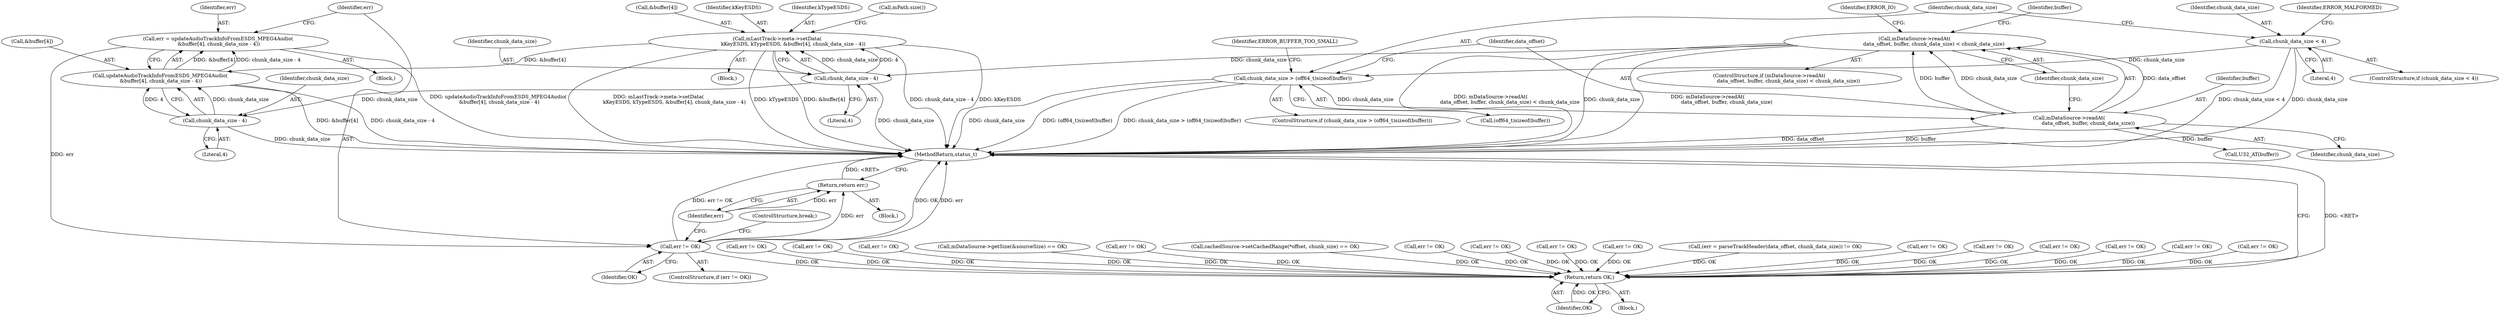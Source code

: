 digraph "0_Android_463a6f807e187828442949d1924e143cf07778c6@API" {
"1002118" [label="(Call,err = updateAudioTrackInfoFromESDS_MPEG4Audio(\n &buffer[4], chunk_data_size - 4))"];
"1002120" [label="(Call,updateAudioTrackInfoFromESDS_MPEG4Audio(\n &buffer[4], chunk_data_size - 4))"];
"1002090" [label="(Call,mLastTrack->meta->setData(\n                    kKeyESDS, kTypeESDS, &buffer[4], chunk_data_size - 4))"];
"1002097" [label="(Call,chunk_data_size - 4)"];
"1002073" [label="(Call,mDataSource->readAt(\n                        data_offset, buffer, chunk_data_size) < chunk_data_size)"];
"1002074" [label="(Call,mDataSource->readAt(\n                        data_offset, buffer, chunk_data_size))"];
"1002063" [label="(Call,chunk_data_size > (off64_t)sizeof(buffer))"];
"1002055" [label="(Call,chunk_data_size < 4)"];
"1002125" [label="(Call,chunk_data_size - 4)"];
"1002129" [label="(Call,err != OK)"];
"1002133" [label="(Return,return err;)"];
"1002916" [label="(Return,return OK;)"];
"1002098" [label="(Identifier,chunk_data_size)"];
"1002073" [label="(Call,mDataSource->readAt(\n                        data_offset, buffer, chunk_data_size) < chunk_data_size)"];
"1002131" [label="(Identifier,OK)"];
"1002118" [label="(Call,err = updateAudioTrackInfoFromESDS_MPEG4Audio(\n &buffer[4], chunk_data_size - 4))"];
"1002055" [label="(Call,chunk_data_size < 4)"];
"1002071" [label="(Identifier,ERROR_BUFFER_TOO_SMALL)"];
"1002103" [label="(Call,mPath.size())"];
"1002127" [label="(Literal,4)"];
"1001610" [label="(Call,err != OK)"];
"1002295" [label="(Call,err != OK)"];
"1002133" [label="(Return,return err;)"];
"1001824" [label="(Call,err != OK)"];
"1000191" [label="(Call,mDataSource->getSize(&sourceSize) == OK)"];
"1002917" [label="(Identifier,OK)"];
"1001744" [label="(Call,err != OK)"];
"1002076" [label="(Identifier,buffer)"];
"1002128" [label="(ControlStructure,if (err != OK))"];
"1002085" [label="(Identifier,buffer)"];
"1002084" [label="(Call,U32_AT(buffer))"];
"1002134" [label="(Identifier,err)"];
"1000394" [label="(Call,cachedSource->setCachedRange(*offset, chunk_size) == OK)"];
"1000565" [label="(Call,err != OK)"];
"1002121" [label="(Call,&buffer[4])"];
"1002062" [label="(ControlStructure,if (chunk_data_size > (off64_t)sizeof(buffer)))"];
"1002097" [label="(Call,chunk_data_size - 4)"];
"1002093" [label="(Call,&buffer[4])"];
"1002099" [label="(Literal,4)"];
"1002119" [label="(Identifier,err)"];
"1002866" [label="(Call,err != OK)"];
"1002054" [label="(ControlStructure,if (chunk_data_size < 4))"];
"1002063" [label="(Call,chunk_data_size > (off64_t)sizeof(buffer))"];
"1002060" [label="(Identifier,ERROR_MALFORMED)"];
"1002074" [label="(Call,mDataSource->readAt(\n                        data_offset, buffer, chunk_data_size))"];
"1001772" [label="(Call,err != OK)"];
"1002077" [label="(Identifier,chunk_data_size)"];
"1002072" [label="(ControlStructure,if (mDataSource->readAt(\n                        data_offset, buffer, chunk_data_size) < chunk_data_size))"];
"1001475" [label="(Call,err != OK)"];
"1000988" [label="(Call,(err = parseTrackHeader(data_offset, chunk_data_size)) != OK)"];
"1002049" [label="(Block,)"];
"1002330" [label="(Call,err != OK)"];
"1002081" [label="(Identifier,ERROR_IO)"];
"1002075" [label="(Identifier,data_offset)"];
"1002916" [label="(Return,return OK;)"];
"1002091" [label="(Identifier,kKeyESDS)"];
"1002078" [label="(Identifier,chunk_data_size)"];
"1002132" [label="(Block,)"];
"1001992" [label="(Call,err != OK)"];
"1002092" [label="(Identifier,kTypeESDS)"];
"1002065" [label="(Call,(off64_t)sizeof(buffer))"];
"1002116" [label="(Block,)"];
"1002057" [label="(Literal,4)"];
"1002064" [label="(Identifier,chunk_data_size)"];
"1002056" [label="(Identifier,chunk_data_size)"];
"1001973" [label="(Call,err != OK)"];
"1001954" [label="(Call,err != OK)"];
"1002125" [label="(Call,chunk_data_size - 4)"];
"1002129" [label="(Call,err != OK)"];
"1002090" [label="(Call,mLastTrack->meta->setData(\n                    kKeyESDS, kTypeESDS, &buffer[4], chunk_data_size - 4))"];
"1002135" [label="(ControlStructure,break;)"];
"1002918" [label="(MethodReturn,status_t)"];
"1001791" [label="(Call,err != OK)"];
"1002130" [label="(Identifier,err)"];
"1000106" [label="(Block,)"];
"1002126" [label="(Identifier,chunk_data_size)"];
"1000493" [label="(Call,err != OK)"];
"1002120" [label="(Call,updateAudioTrackInfoFromESDS_MPEG4Audio(\n &buffer[4], chunk_data_size - 4))"];
"1002118" -> "1002116"  [label="AST: "];
"1002118" -> "1002120"  [label="CFG: "];
"1002119" -> "1002118"  [label="AST: "];
"1002120" -> "1002118"  [label="AST: "];
"1002130" -> "1002118"  [label="CFG: "];
"1002118" -> "1002918"  [label="DDG: updateAudioTrackInfoFromESDS_MPEG4Audio(\n &buffer[4], chunk_data_size - 4)"];
"1002120" -> "1002118"  [label="DDG: &buffer[4]"];
"1002120" -> "1002118"  [label="DDG: chunk_data_size - 4"];
"1002118" -> "1002129"  [label="DDG: err"];
"1002120" -> "1002125"  [label="CFG: "];
"1002121" -> "1002120"  [label="AST: "];
"1002125" -> "1002120"  [label="AST: "];
"1002120" -> "1002918"  [label="DDG: &buffer[4]"];
"1002120" -> "1002918"  [label="DDG: chunk_data_size - 4"];
"1002090" -> "1002120"  [label="DDG: &buffer[4]"];
"1002125" -> "1002120"  [label="DDG: chunk_data_size"];
"1002125" -> "1002120"  [label="DDG: 4"];
"1002090" -> "1002049"  [label="AST: "];
"1002090" -> "1002097"  [label="CFG: "];
"1002091" -> "1002090"  [label="AST: "];
"1002092" -> "1002090"  [label="AST: "];
"1002093" -> "1002090"  [label="AST: "];
"1002097" -> "1002090"  [label="AST: "];
"1002103" -> "1002090"  [label="CFG: "];
"1002090" -> "1002918"  [label="DDG: chunk_data_size - 4"];
"1002090" -> "1002918"  [label="DDG: kKeyESDS"];
"1002090" -> "1002918"  [label="DDG: mLastTrack->meta->setData(\n                    kKeyESDS, kTypeESDS, &buffer[4], chunk_data_size - 4)"];
"1002090" -> "1002918"  [label="DDG: kTypeESDS"];
"1002090" -> "1002918"  [label="DDG: &buffer[4]"];
"1002097" -> "1002090"  [label="DDG: chunk_data_size"];
"1002097" -> "1002090"  [label="DDG: 4"];
"1002097" -> "1002099"  [label="CFG: "];
"1002098" -> "1002097"  [label="AST: "];
"1002099" -> "1002097"  [label="AST: "];
"1002097" -> "1002918"  [label="DDG: chunk_data_size"];
"1002073" -> "1002097"  [label="DDG: chunk_data_size"];
"1002097" -> "1002125"  [label="DDG: chunk_data_size"];
"1002073" -> "1002072"  [label="AST: "];
"1002073" -> "1002078"  [label="CFG: "];
"1002074" -> "1002073"  [label="AST: "];
"1002078" -> "1002073"  [label="AST: "];
"1002081" -> "1002073"  [label="CFG: "];
"1002085" -> "1002073"  [label="CFG: "];
"1002073" -> "1002918"  [label="DDG: mDataSource->readAt(\n                        data_offset, buffer, chunk_data_size) < chunk_data_size"];
"1002073" -> "1002918"  [label="DDG: chunk_data_size"];
"1002073" -> "1002918"  [label="DDG: mDataSource->readAt(\n                        data_offset, buffer, chunk_data_size)"];
"1002074" -> "1002073"  [label="DDG: data_offset"];
"1002074" -> "1002073"  [label="DDG: buffer"];
"1002074" -> "1002073"  [label="DDG: chunk_data_size"];
"1002074" -> "1002077"  [label="CFG: "];
"1002075" -> "1002074"  [label="AST: "];
"1002076" -> "1002074"  [label="AST: "];
"1002077" -> "1002074"  [label="AST: "];
"1002078" -> "1002074"  [label="CFG: "];
"1002074" -> "1002918"  [label="DDG: data_offset"];
"1002074" -> "1002918"  [label="DDG: buffer"];
"1002063" -> "1002074"  [label="DDG: chunk_data_size"];
"1002074" -> "1002084"  [label="DDG: buffer"];
"1002063" -> "1002062"  [label="AST: "];
"1002063" -> "1002065"  [label="CFG: "];
"1002064" -> "1002063"  [label="AST: "];
"1002065" -> "1002063"  [label="AST: "];
"1002071" -> "1002063"  [label="CFG: "];
"1002075" -> "1002063"  [label="CFG: "];
"1002063" -> "1002918"  [label="DDG: (off64_t)sizeof(buffer)"];
"1002063" -> "1002918"  [label="DDG: chunk_data_size > (off64_t)sizeof(buffer)"];
"1002063" -> "1002918"  [label="DDG: chunk_data_size"];
"1002055" -> "1002063"  [label="DDG: chunk_data_size"];
"1002055" -> "1002054"  [label="AST: "];
"1002055" -> "1002057"  [label="CFG: "];
"1002056" -> "1002055"  [label="AST: "];
"1002057" -> "1002055"  [label="AST: "];
"1002060" -> "1002055"  [label="CFG: "];
"1002064" -> "1002055"  [label="CFG: "];
"1002055" -> "1002918"  [label="DDG: chunk_data_size < 4"];
"1002055" -> "1002918"  [label="DDG: chunk_data_size"];
"1002125" -> "1002127"  [label="CFG: "];
"1002126" -> "1002125"  [label="AST: "];
"1002127" -> "1002125"  [label="AST: "];
"1002125" -> "1002918"  [label="DDG: chunk_data_size"];
"1002129" -> "1002128"  [label="AST: "];
"1002129" -> "1002131"  [label="CFG: "];
"1002130" -> "1002129"  [label="AST: "];
"1002131" -> "1002129"  [label="AST: "];
"1002134" -> "1002129"  [label="CFG: "];
"1002135" -> "1002129"  [label="CFG: "];
"1002129" -> "1002918"  [label="DDG: OK"];
"1002129" -> "1002918"  [label="DDG: err"];
"1002129" -> "1002918"  [label="DDG: err != OK"];
"1002129" -> "1002133"  [label="DDG: err"];
"1002129" -> "1002916"  [label="DDG: OK"];
"1002133" -> "1002132"  [label="AST: "];
"1002133" -> "1002134"  [label="CFG: "];
"1002134" -> "1002133"  [label="AST: "];
"1002918" -> "1002133"  [label="CFG: "];
"1002133" -> "1002918"  [label="DDG: <RET>"];
"1002134" -> "1002133"  [label="DDG: err"];
"1002916" -> "1000106"  [label="AST: "];
"1002916" -> "1002917"  [label="CFG: "];
"1002917" -> "1002916"  [label="AST: "];
"1002918" -> "1002916"  [label="CFG: "];
"1002916" -> "1002918"  [label="DDG: <RET>"];
"1002917" -> "1002916"  [label="DDG: OK"];
"1002866" -> "1002916"  [label="DDG: OK"];
"1002295" -> "1002916"  [label="DDG: OK"];
"1000191" -> "1002916"  [label="DDG: OK"];
"1001744" -> "1002916"  [label="DDG: OK"];
"1000493" -> "1002916"  [label="DDG: OK"];
"1000565" -> "1002916"  [label="DDG: OK"];
"1001772" -> "1002916"  [label="DDG: OK"];
"1001791" -> "1002916"  [label="DDG: OK"];
"1000394" -> "1002916"  [label="DDG: OK"];
"1001973" -> "1002916"  [label="DDG: OK"];
"1001475" -> "1002916"  [label="DDG: OK"];
"1001610" -> "1002916"  [label="DDG: OK"];
"1001992" -> "1002916"  [label="DDG: OK"];
"1001954" -> "1002916"  [label="DDG: OK"];
"1000988" -> "1002916"  [label="DDG: OK"];
"1001824" -> "1002916"  [label="DDG: OK"];
"1002330" -> "1002916"  [label="DDG: OK"];
}

